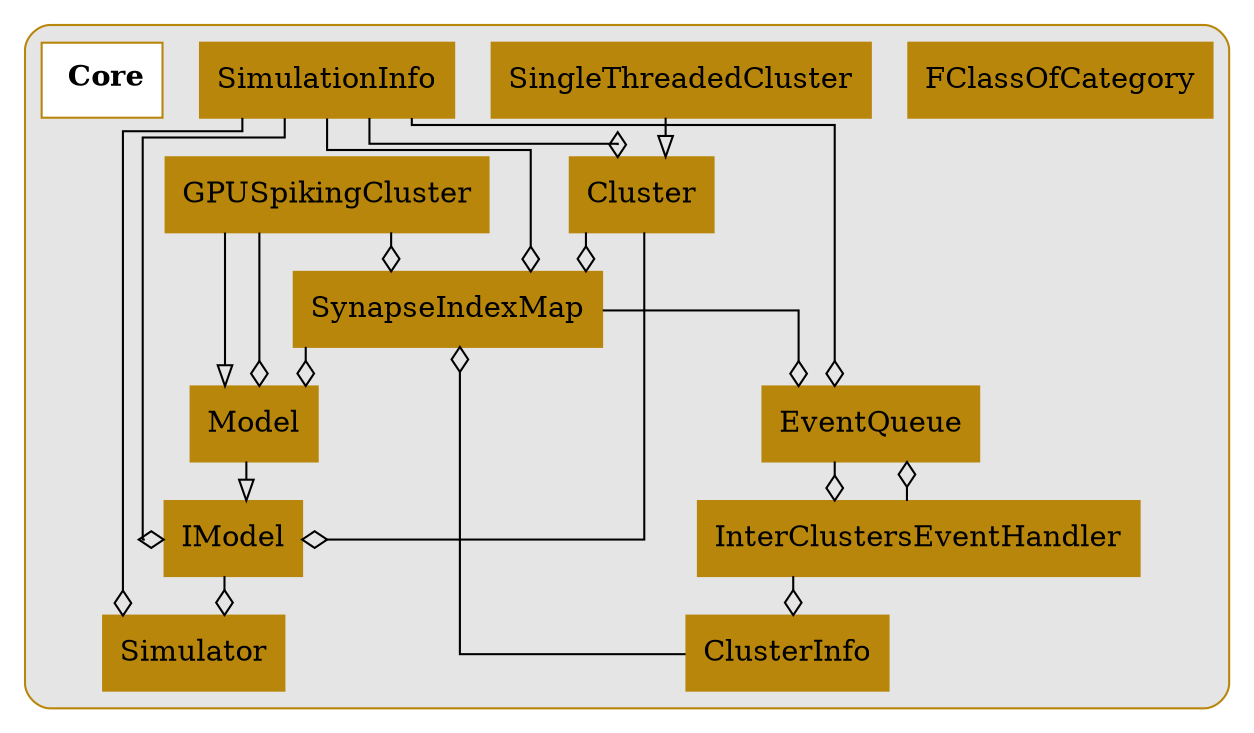 digraph{
	 graph [splines=ortho]

	subgraph clusterCore {
		style = rounded
		bgcolor = grey90
		color = darkgoldenrod
		node [shape = record, color = darkgoldenrod];

		Cluster[label = Cluster, style = filled];
		ClusterInfo[label = ClusterInfo, style = filled];
		EventQueue[label = EventQueue, style = filled];
		FClassOfCategory[label = FClassOfCategory, style = filled];
		GPUSpikingCluster[label = GPUSpikingCluster, style = filled];
		IModel[label = IModel, style = filled];
		InterClustersEventHandler[label = InterClustersEventHandler, style = filled];
		Model[label = Model, style = filled];
		SimulationInfo[label = SimulationInfo, style = filled];
		Simulator[label = Simulator, style = filled];
		SingleThreadedCluster[label = SingleThreadedCluster, style = filled];
		SynapseIndexMap[label = SynapseIndexMap, style = filled];
		Core[label =< <B> Core</B>>, style = bold, fillcolor = white, style = filled];


		//------LAYOUT FOR SUBGRAPH------


		rankdir = BT; // Rank Direction Bottom to Top
		nodesep = 1.3; // Node Separation
		ranksep = 1.3; // Rank Separation


		//INHERITANCE//


		GPUSpikingCluster -> Model [arrowhead=empty];

		Model -> IModel [arrowhead=empty];

		SingleThreadedCluster -> Cluster [arrowhead=empty];


		//COMPOSITION//


		SimulationInfo -> Cluster [arrowhead=ediamond];

		InterClustersEventHandler -> ClusterInfo [arrowhead=ediamond];

		InterClustersEventHandler -> EventQueue [arrowhead=ediamond];
		SimulationInfo -> EventQueue [arrowhead=ediamond];
		SynapseIndexMap -> EventQueue [arrowhead=ediamond];

		Cluster -> IModel [arrowhead=ediamond];
		SimulationInfo -> IModel [arrowhead=ediamond];

		EventQueue -> InterClustersEventHandler [arrowhead=ediamond];

		GPUSpikingCluster -> Model [arrowhead=ediamond];
		SynapseIndexMap -> Model [arrowhead=ediamond];

		IModel -> Simulator [arrowhead=ediamond];
		SimulationInfo -> Simulator [arrowhead=ediamond];

		Cluster -> SynapseIndexMap [arrowhead=ediamond];
		ClusterInfo -> SynapseIndexMap [arrowhead=ediamond];
		GPUSpikingCluster -> SynapseIndexMap [arrowhead=ediamond];
		SimulationInfo -> SynapseIndexMap [arrowhead=ediamond];
	}//end subgraph Core
}//end digraph